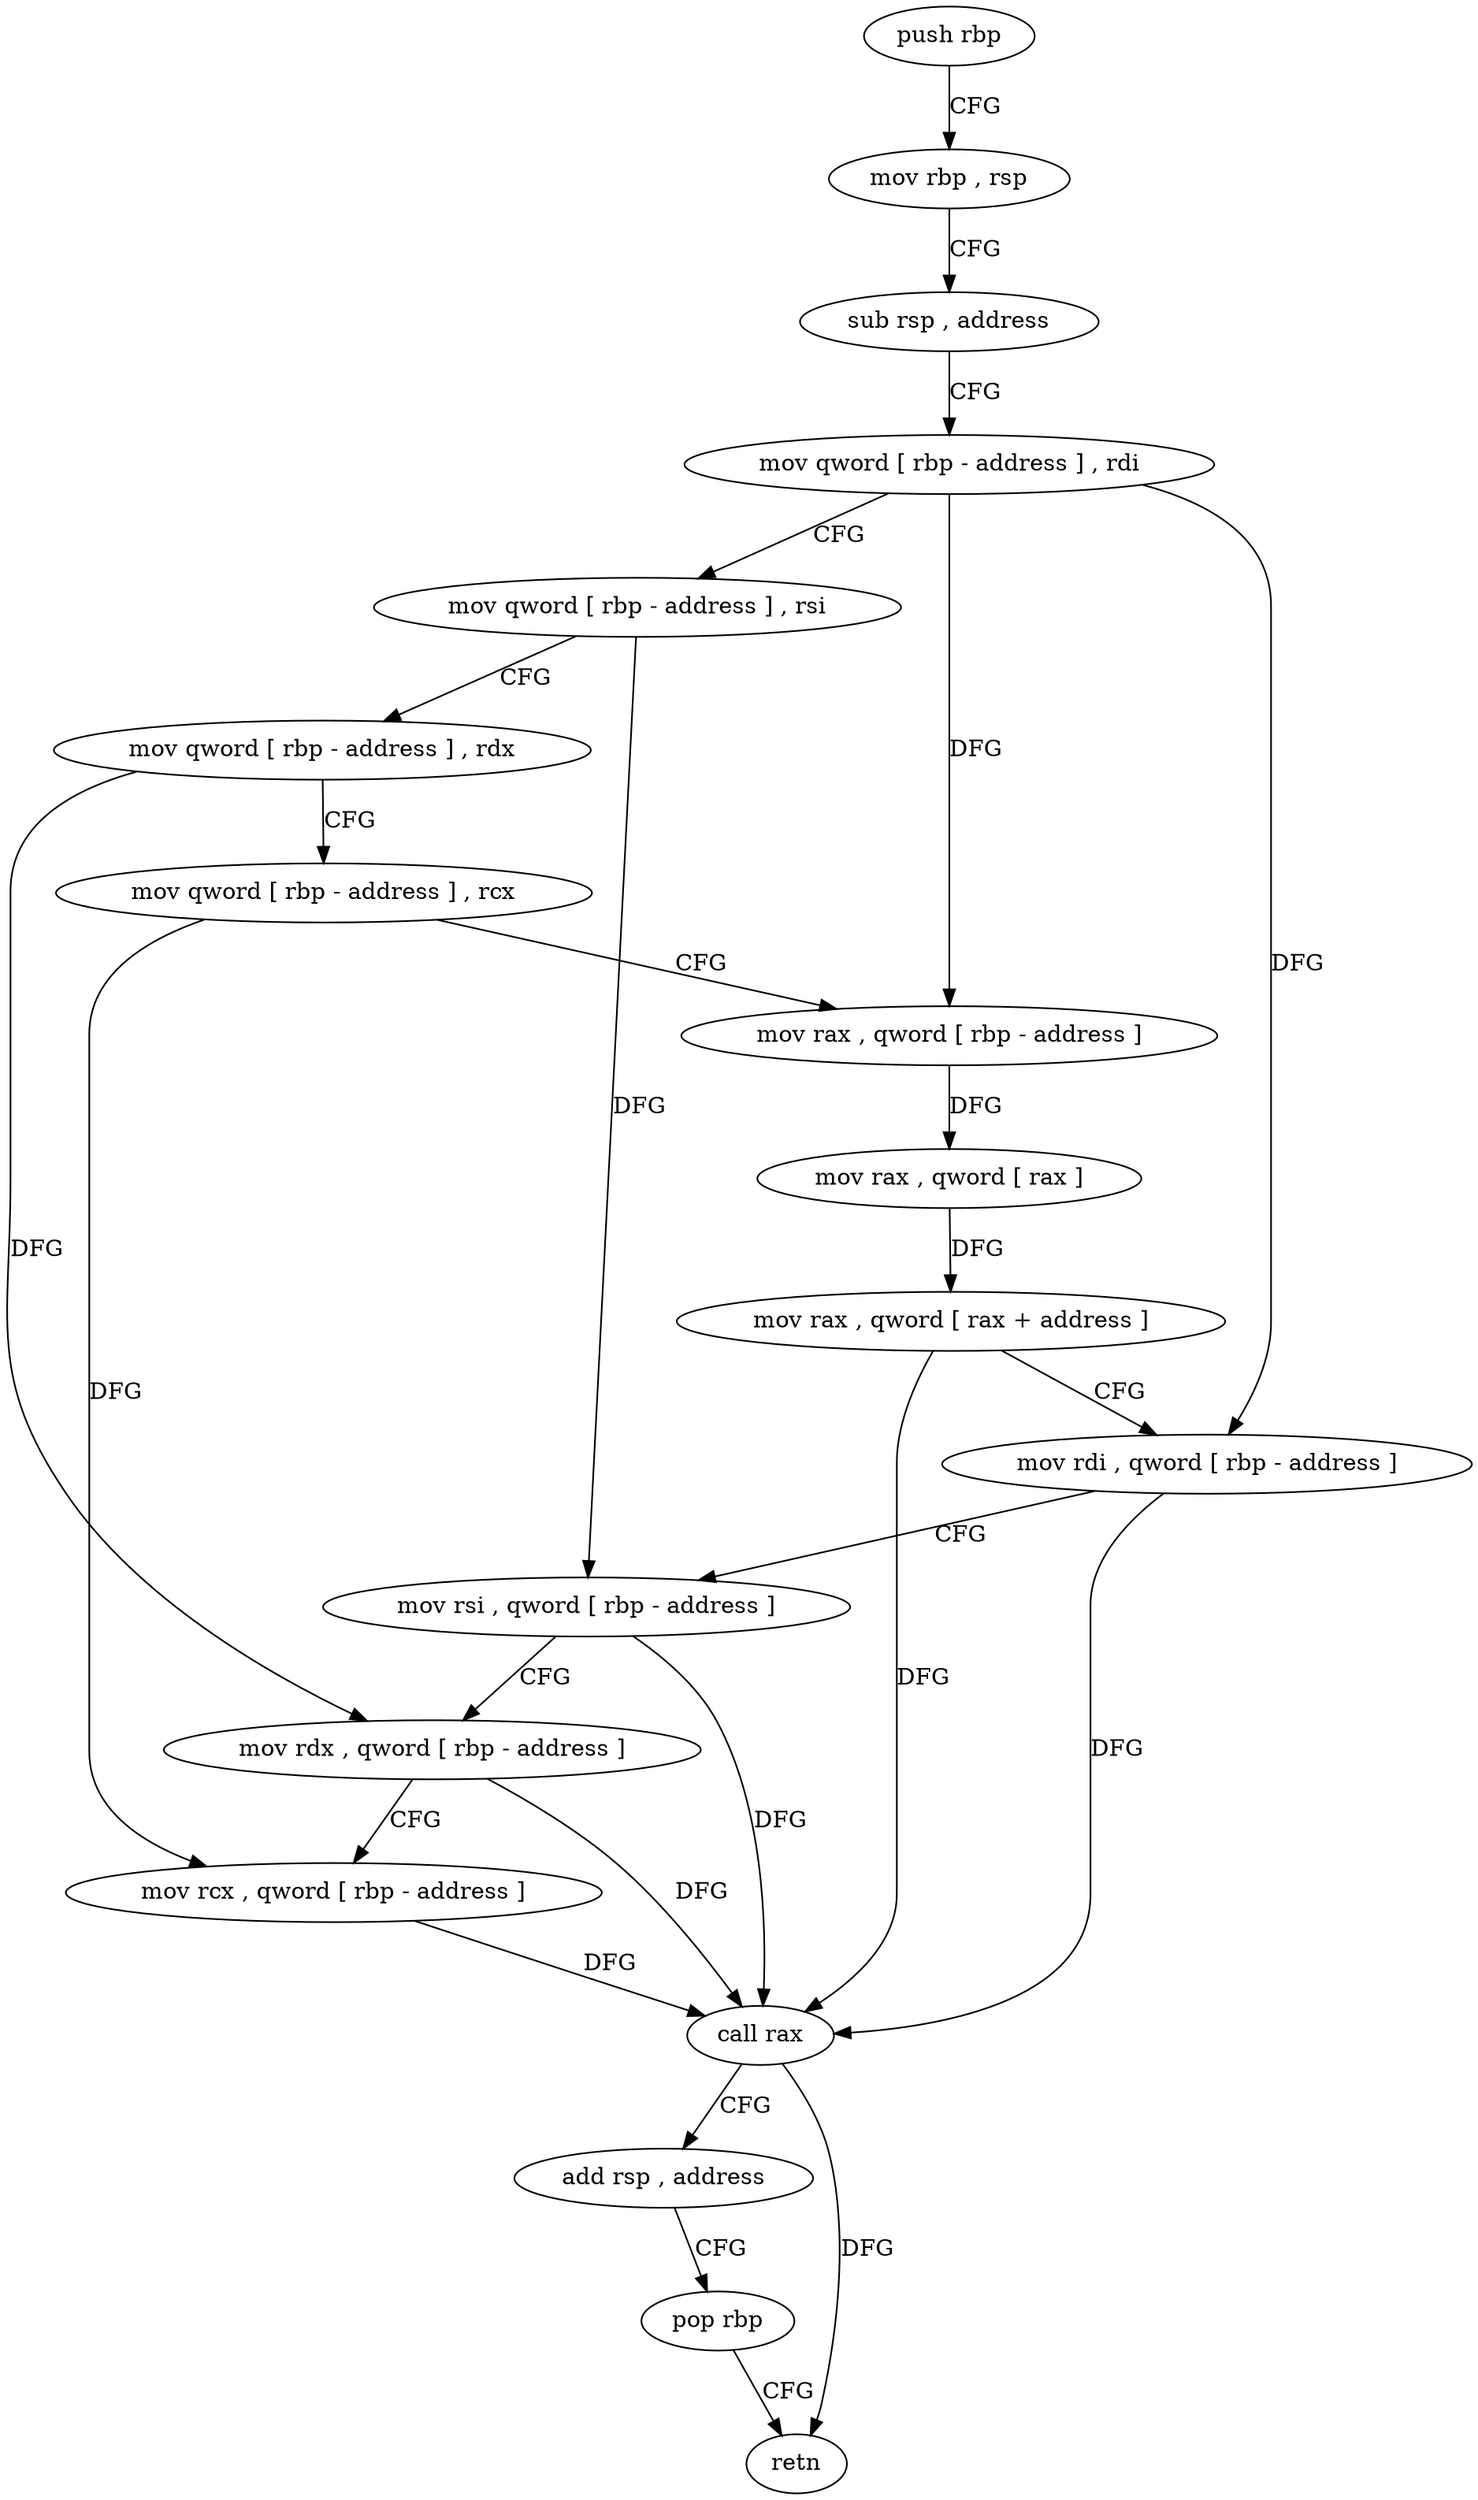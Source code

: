 digraph "func" {
"259888" [label = "push rbp" ]
"259889" [label = "mov rbp , rsp" ]
"259892" [label = "sub rsp , address" ]
"259896" [label = "mov qword [ rbp - address ] , rdi" ]
"259900" [label = "mov qword [ rbp - address ] , rsi" ]
"259904" [label = "mov qword [ rbp - address ] , rdx" ]
"259908" [label = "mov qword [ rbp - address ] , rcx" ]
"259912" [label = "mov rax , qword [ rbp - address ]" ]
"259916" [label = "mov rax , qword [ rax ]" ]
"259919" [label = "mov rax , qword [ rax + address ]" ]
"259923" [label = "mov rdi , qword [ rbp - address ]" ]
"259927" [label = "mov rsi , qword [ rbp - address ]" ]
"259931" [label = "mov rdx , qword [ rbp - address ]" ]
"259935" [label = "mov rcx , qword [ rbp - address ]" ]
"259939" [label = "call rax" ]
"259941" [label = "add rsp , address" ]
"259945" [label = "pop rbp" ]
"259946" [label = "retn" ]
"259888" -> "259889" [ label = "CFG" ]
"259889" -> "259892" [ label = "CFG" ]
"259892" -> "259896" [ label = "CFG" ]
"259896" -> "259900" [ label = "CFG" ]
"259896" -> "259912" [ label = "DFG" ]
"259896" -> "259923" [ label = "DFG" ]
"259900" -> "259904" [ label = "CFG" ]
"259900" -> "259927" [ label = "DFG" ]
"259904" -> "259908" [ label = "CFG" ]
"259904" -> "259931" [ label = "DFG" ]
"259908" -> "259912" [ label = "CFG" ]
"259908" -> "259935" [ label = "DFG" ]
"259912" -> "259916" [ label = "DFG" ]
"259916" -> "259919" [ label = "DFG" ]
"259919" -> "259923" [ label = "CFG" ]
"259919" -> "259939" [ label = "DFG" ]
"259923" -> "259927" [ label = "CFG" ]
"259923" -> "259939" [ label = "DFG" ]
"259927" -> "259931" [ label = "CFG" ]
"259927" -> "259939" [ label = "DFG" ]
"259931" -> "259935" [ label = "CFG" ]
"259931" -> "259939" [ label = "DFG" ]
"259935" -> "259939" [ label = "DFG" ]
"259939" -> "259941" [ label = "CFG" ]
"259939" -> "259946" [ label = "DFG" ]
"259941" -> "259945" [ label = "CFG" ]
"259945" -> "259946" [ label = "CFG" ]
}
